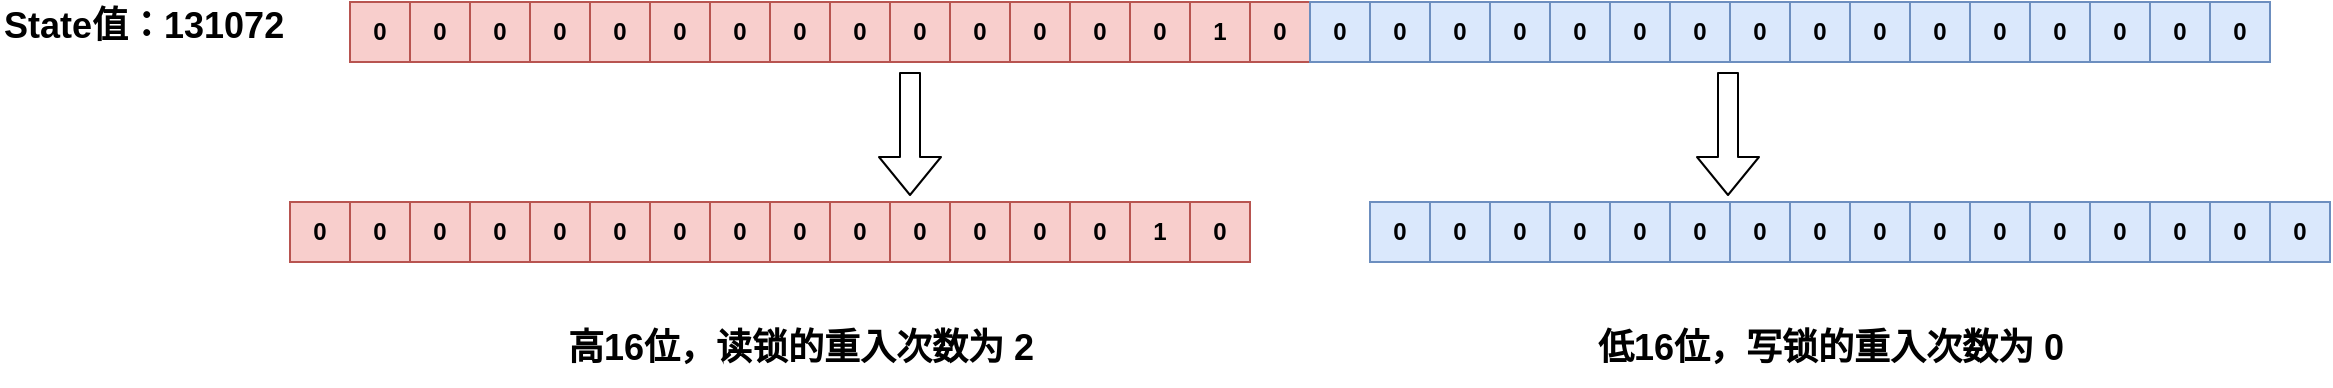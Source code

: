 <mxfile version="10.8.2" type="device"><diagram id="47xg__rx7BRLR-wSO_Su" name="第 1 页"><mxGraphModel dx="2072" dy="951" grid="1" gridSize="16" guides="1" tooltips="1" connect="1" arrows="1" fold="1" page="1" pageScale="1" pageWidth="827" pageHeight="1169" math="0" shadow="0"><root><mxCell id="0"/><mxCell id="1" parent="0"/><mxCell id="El0lmWon8sAhySgQeC3m-1" value="0" style="whiteSpace=wrap;html=1;aspect=fixed;fillColor=#f8cecc;strokeColor=#b85450;fontStyle=1" vertex="1" parent="1"><mxGeometry x="-480" y="90" width="30" height="30" as="geometry"/></mxCell><mxCell id="El0lmWon8sAhySgQeC3m-2" value="&lt;span&gt;0&lt;/span&gt;" style="whiteSpace=wrap;html=1;aspect=fixed;fillColor=#f8cecc;strokeColor=#b85450;fontStyle=1" vertex="1" parent="1"><mxGeometry x="-450" y="90" width="30" height="30" as="geometry"/></mxCell><mxCell id="El0lmWon8sAhySgQeC3m-3" value="&lt;span&gt;0&lt;/span&gt;" style="whiteSpace=wrap;html=1;aspect=fixed;fillColor=#f8cecc;strokeColor=#b85450;fontStyle=1" vertex="1" parent="1"><mxGeometry x="-420" y="90" width="30" height="30" as="geometry"/></mxCell><mxCell id="El0lmWon8sAhySgQeC3m-4" value="&lt;span&gt;0&lt;/span&gt;" style="whiteSpace=wrap;html=1;aspect=fixed;fillColor=#f8cecc;strokeColor=#b85450;fontStyle=1" vertex="1" parent="1"><mxGeometry x="-390" y="90" width="30" height="30" as="geometry"/></mxCell><mxCell id="El0lmWon8sAhySgQeC3m-6" value="&lt;span&gt;0&lt;/span&gt;" style="whiteSpace=wrap;html=1;aspect=fixed;fillColor=#f8cecc;strokeColor=#b85450;fontStyle=1" vertex="1" parent="1"><mxGeometry x="-360" y="90" width="30" height="30" as="geometry"/></mxCell><mxCell id="El0lmWon8sAhySgQeC3m-7" value="&lt;span&gt;0&lt;/span&gt;" style="whiteSpace=wrap;html=1;aspect=fixed;fillColor=#f8cecc;strokeColor=#b85450;fontStyle=1" vertex="1" parent="1"><mxGeometry x="-330" y="90" width="30" height="30" as="geometry"/></mxCell><mxCell id="El0lmWon8sAhySgQeC3m-8" value="&lt;span&gt;0&lt;/span&gt;" style="whiteSpace=wrap;html=1;aspect=fixed;fillColor=#f8cecc;strokeColor=#b85450;fontStyle=1" vertex="1" parent="1"><mxGeometry x="-300" y="90" width="30" height="30" as="geometry"/></mxCell><mxCell id="El0lmWon8sAhySgQeC3m-9" value="&lt;span&gt;0&lt;/span&gt;" style="whiteSpace=wrap;html=1;aspect=fixed;fillColor=#f8cecc;strokeColor=#b85450;fontStyle=1" vertex="1" parent="1"><mxGeometry x="-270" y="90" width="30" height="30" as="geometry"/></mxCell><mxCell id="El0lmWon8sAhySgQeC3m-18" value="&lt;span&gt;0&lt;/span&gt;" style="whiteSpace=wrap;html=1;aspect=fixed;fillColor=#f8cecc;strokeColor=#b85450;fontStyle=1" vertex="1" parent="1"><mxGeometry x="-180" y="90" width="30" height="30" as="geometry"/></mxCell><mxCell id="El0lmWon8sAhySgQeC3m-19" value="&lt;span&gt;0&lt;/span&gt;" style="whiteSpace=wrap;html=1;aspect=fixed;fillColor=#f8cecc;strokeColor=#b85450;fontStyle=1" vertex="1" parent="1"><mxGeometry x="-150" y="90" width="30" height="30" as="geometry"/></mxCell><mxCell id="El0lmWon8sAhySgQeC3m-20" value="&lt;span&gt;0&lt;/span&gt;" style="whiteSpace=wrap;html=1;aspect=fixed;fillColor=#f8cecc;strokeColor=#b85450;fontStyle=1" vertex="1" parent="1"><mxGeometry x="-240" y="90" width="30" height="30" as="geometry"/></mxCell><mxCell id="El0lmWon8sAhySgQeC3m-21" value="&lt;span&gt;0&lt;/span&gt;" style="whiteSpace=wrap;html=1;aspect=fixed;fillColor=#f8cecc;strokeColor=#b85450;fontStyle=1" vertex="1" parent="1"><mxGeometry x="-120" y="90" width="30" height="30" as="geometry"/></mxCell><mxCell id="El0lmWon8sAhySgQeC3m-22" value="&lt;span&gt;0&lt;/span&gt;" style="whiteSpace=wrap;html=1;aspect=fixed;fillColor=#f8cecc;strokeColor=#b85450;fontStyle=1" vertex="1" parent="1"><mxGeometry x="-210" y="90" width="30" height="30" as="geometry"/></mxCell><mxCell id="El0lmWon8sAhySgQeC3m-23" value="&lt;span&gt;0&lt;/span&gt;" style="whiteSpace=wrap;html=1;aspect=fixed;fillColor=#f8cecc;strokeColor=#b85450;fontStyle=1" vertex="1" parent="1"><mxGeometry x="-90" y="90" width="30" height="30" as="geometry"/></mxCell><mxCell id="El0lmWon8sAhySgQeC3m-24" value="&lt;span&gt;1&lt;/span&gt;" style="whiteSpace=wrap;html=1;aspect=fixed;fillColor=#f8cecc;strokeColor=#b85450;fontStyle=1" vertex="1" parent="1"><mxGeometry x="-60" y="90" width="30" height="30" as="geometry"/></mxCell><mxCell id="El0lmWon8sAhySgQeC3m-25" value="&lt;span&gt;0&lt;/span&gt;" style="whiteSpace=wrap;html=1;aspect=fixed;fillColor=#f8cecc;strokeColor=#b85450;fontStyle=1" vertex="1" parent="1"><mxGeometry x="-30" y="90" width="30" height="30" as="geometry"/></mxCell><mxCell id="El0lmWon8sAhySgQeC3m-26" value="&lt;span&gt;0&lt;/span&gt;" style="whiteSpace=wrap;html=1;aspect=fixed;fillColor=#dae8fc;strokeColor=#6c8ebf;fontStyle=1" vertex="1" parent="1"><mxGeometry y="90" width="30" height="30" as="geometry"/></mxCell><mxCell id="El0lmWon8sAhySgQeC3m-27" value="&lt;span&gt;0&lt;/span&gt;" style="whiteSpace=wrap;html=1;aspect=fixed;fillColor=#dae8fc;strokeColor=#6c8ebf;fontStyle=1" vertex="1" parent="1"><mxGeometry x="30" y="90" width="30" height="30" as="geometry"/></mxCell><mxCell id="El0lmWon8sAhySgQeC3m-28" value="&lt;span&gt;0&lt;/span&gt;" style="whiteSpace=wrap;html=1;aspect=fixed;fillColor=#dae8fc;strokeColor=#6c8ebf;fontStyle=1" vertex="1" parent="1"><mxGeometry x="60" y="90" width="30" height="30" as="geometry"/></mxCell><mxCell id="El0lmWon8sAhySgQeC3m-29" value="&lt;span&gt;0&lt;/span&gt;" style="whiteSpace=wrap;html=1;aspect=fixed;fillColor=#dae8fc;strokeColor=#6c8ebf;fontStyle=1" vertex="1" parent="1"><mxGeometry x="90" y="90" width="30" height="30" as="geometry"/></mxCell><mxCell id="El0lmWon8sAhySgQeC3m-30" value="&lt;span&gt;0&lt;/span&gt;" style="whiteSpace=wrap;html=1;aspect=fixed;fillColor=#dae8fc;strokeColor=#6c8ebf;fontStyle=1" vertex="1" parent="1"><mxGeometry x="120" y="90" width="30" height="30" as="geometry"/></mxCell><mxCell id="El0lmWon8sAhySgQeC3m-31" value="&lt;span&gt;0&lt;/span&gt;" style="whiteSpace=wrap;html=1;aspect=fixed;fillColor=#dae8fc;strokeColor=#6c8ebf;fontStyle=1" vertex="1" parent="1"><mxGeometry x="150" y="90" width="30" height="30" as="geometry"/></mxCell><mxCell id="El0lmWon8sAhySgQeC3m-32" value="&lt;span&gt;0&lt;/span&gt;" style="whiteSpace=wrap;html=1;aspect=fixed;fillColor=#dae8fc;strokeColor=#6c8ebf;fontStyle=1" vertex="1" parent="1"><mxGeometry x="180" y="90" width="30" height="30" as="geometry"/></mxCell><mxCell id="El0lmWon8sAhySgQeC3m-33" value="&lt;span&gt;0&lt;/span&gt;" style="whiteSpace=wrap;html=1;aspect=fixed;fillColor=#dae8fc;strokeColor=#6c8ebf;fontStyle=1" vertex="1" parent="1"><mxGeometry x="210" y="90" width="30" height="30" as="geometry"/></mxCell><mxCell id="El0lmWon8sAhySgQeC3m-34" value="&lt;span&gt;0&lt;/span&gt;" style="whiteSpace=wrap;html=1;aspect=fixed;fillColor=#dae8fc;strokeColor=#6c8ebf;fontStyle=1" vertex="1" parent="1"><mxGeometry x="300" y="90" width="30" height="30" as="geometry"/></mxCell><mxCell id="El0lmWon8sAhySgQeC3m-35" value="&lt;span&gt;0&lt;/span&gt;" style="whiteSpace=wrap;html=1;aspect=fixed;fillColor=#dae8fc;strokeColor=#6c8ebf;fontStyle=1" vertex="1" parent="1"><mxGeometry x="330" y="90" width="30" height="30" as="geometry"/></mxCell><mxCell id="El0lmWon8sAhySgQeC3m-36" value="&lt;span&gt;0&lt;/span&gt;" style="whiteSpace=wrap;html=1;aspect=fixed;fillColor=#dae8fc;strokeColor=#6c8ebf;fontStyle=1" vertex="1" parent="1"><mxGeometry x="240" y="90" width="30" height="30" as="geometry"/></mxCell><mxCell id="El0lmWon8sAhySgQeC3m-37" value="&lt;span&gt;0&lt;/span&gt;" style="whiteSpace=wrap;html=1;aspect=fixed;fillColor=#dae8fc;strokeColor=#6c8ebf;fontStyle=1" vertex="1" parent="1"><mxGeometry x="360" y="90" width="30" height="30" as="geometry"/></mxCell><mxCell id="El0lmWon8sAhySgQeC3m-38" value="&lt;span&gt;0&lt;/span&gt;" style="whiteSpace=wrap;html=1;aspect=fixed;fillColor=#dae8fc;strokeColor=#6c8ebf;fontStyle=1" vertex="1" parent="1"><mxGeometry x="270" y="90" width="30" height="30" as="geometry"/></mxCell><mxCell id="El0lmWon8sAhySgQeC3m-39" value="&lt;span&gt;0&lt;/span&gt;" style="whiteSpace=wrap;html=1;aspect=fixed;fillColor=#dae8fc;strokeColor=#6c8ebf;fontStyle=1" vertex="1" parent="1"><mxGeometry x="390" y="90" width="30" height="30" as="geometry"/></mxCell><mxCell id="El0lmWon8sAhySgQeC3m-40" value="&lt;span&gt;0&lt;/span&gt;" style="whiteSpace=wrap;html=1;aspect=fixed;fillColor=#dae8fc;strokeColor=#6c8ebf;fontStyle=1" vertex="1" parent="1"><mxGeometry x="420" y="90" width="30" height="30" as="geometry"/></mxCell><mxCell id="El0lmWon8sAhySgQeC3m-41" value="&lt;span&gt;0&lt;/span&gt;" style="whiteSpace=wrap;html=1;aspect=fixed;fillColor=#dae8fc;strokeColor=#6c8ebf;fontStyle=1" vertex="1" parent="1"><mxGeometry x="450" y="90" width="30" height="30" as="geometry"/></mxCell><mxCell id="El0lmWon8sAhySgQeC3m-60" value="0" style="whiteSpace=wrap;html=1;aspect=fixed;fillColor=#f8cecc;strokeColor=#b85450;fontStyle=1" vertex="1" parent="1"><mxGeometry x="-510" y="190" width="30" height="30" as="geometry"/></mxCell><mxCell id="El0lmWon8sAhySgQeC3m-61" value="&lt;span&gt;0&lt;/span&gt;" style="whiteSpace=wrap;html=1;aspect=fixed;fillColor=#f8cecc;strokeColor=#b85450;fontStyle=1" vertex="1" parent="1"><mxGeometry x="-480" y="190" width="30" height="30" as="geometry"/></mxCell><mxCell id="El0lmWon8sAhySgQeC3m-62" value="&lt;span&gt;0&lt;/span&gt;" style="whiteSpace=wrap;html=1;aspect=fixed;fillColor=#f8cecc;strokeColor=#b85450;fontStyle=1" vertex="1" parent="1"><mxGeometry x="-450" y="190" width="30" height="30" as="geometry"/></mxCell><mxCell id="El0lmWon8sAhySgQeC3m-63" value="&lt;span&gt;0&lt;/span&gt;" style="whiteSpace=wrap;html=1;aspect=fixed;fillColor=#f8cecc;strokeColor=#b85450;fontStyle=1" vertex="1" parent="1"><mxGeometry x="-420" y="190" width="30" height="30" as="geometry"/></mxCell><mxCell id="El0lmWon8sAhySgQeC3m-64" value="&lt;span&gt;0&lt;/span&gt;" style="whiteSpace=wrap;html=1;aspect=fixed;fillColor=#f8cecc;strokeColor=#b85450;fontStyle=1" vertex="1" parent="1"><mxGeometry x="-390" y="190" width="30" height="30" as="geometry"/></mxCell><mxCell id="El0lmWon8sAhySgQeC3m-65" value="&lt;span&gt;0&lt;/span&gt;" style="whiteSpace=wrap;html=1;aspect=fixed;fillColor=#f8cecc;strokeColor=#b85450;fontStyle=1" vertex="1" parent="1"><mxGeometry x="-360" y="190" width="30" height="30" as="geometry"/></mxCell><mxCell id="El0lmWon8sAhySgQeC3m-66" value="&lt;span&gt;0&lt;/span&gt;" style="whiteSpace=wrap;html=1;aspect=fixed;fillColor=#f8cecc;strokeColor=#b85450;fontStyle=1" vertex="1" parent="1"><mxGeometry x="-330" y="190" width="30" height="30" as="geometry"/></mxCell><mxCell id="El0lmWon8sAhySgQeC3m-67" value="&lt;span&gt;0&lt;/span&gt;" style="whiteSpace=wrap;html=1;aspect=fixed;fillColor=#f8cecc;strokeColor=#b85450;fontStyle=1" vertex="1" parent="1"><mxGeometry x="-300" y="190" width="30" height="30" as="geometry"/></mxCell><mxCell id="El0lmWon8sAhySgQeC3m-68" value="&lt;span&gt;0&lt;/span&gt;" style="whiteSpace=wrap;html=1;aspect=fixed;fillColor=#f8cecc;strokeColor=#b85450;fontStyle=1" vertex="1" parent="1"><mxGeometry x="-210" y="190" width="30" height="30" as="geometry"/></mxCell><mxCell id="El0lmWon8sAhySgQeC3m-69" value="&lt;span&gt;0&lt;/span&gt;" style="whiteSpace=wrap;html=1;aspect=fixed;fillColor=#f8cecc;strokeColor=#b85450;fontStyle=1" vertex="1" parent="1"><mxGeometry x="-180" y="190" width="30" height="30" as="geometry"/></mxCell><mxCell id="El0lmWon8sAhySgQeC3m-70" value="&lt;span&gt;0&lt;/span&gt;" style="whiteSpace=wrap;html=1;aspect=fixed;fillColor=#f8cecc;strokeColor=#b85450;fontStyle=1" vertex="1" parent="1"><mxGeometry x="-270" y="190" width="30" height="30" as="geometry"/></mxCell><mxCell id="El0lmWon8sAhySgQeC3m-71" value="&lt;span&gt;0&lt;/span&gt;" style="whiteSpace=wrap;html=1;aspect=fixed;fillColor=#f8cecc;strokeColor=#b85450;fontStyle=1" vertex="1" parent="1"><mxGeometry x="-150" y="190" width="30" height="30" as="geometry"/></mxCell><mxCell id="El0lmWon8sAhySgQeC3m-72" value="&lt;span&gt;0&lt;/span&gt;" style="whiteSpace=wrap;html=1;aspect=fixed;fillColor=#f8cecc;strokeColor=#b85450;fontStyle=1" vertex="1" parent="1"><mxGeometry x="-240" y="190" width="30" height="30" as="geometry"/></mxCell><mxCell id="El0lmWon8sAhySgQeC3m-73" value="&lt;span&gt;0&lt;/span&gt;" style="whiteSpace=wrap;html=1;aspect=fixed;fillColor=#f8cecc;strokeColor=#b85450;fontStyle=1" vertex="1" parent="1"><mxGeometry x="-120" y="190" width="30" height="30" as="geometry"/></mxCell><mxCell id="El0lmWon8sAhySgQeC3m-74" value="&lt;span&gt;1&lt;/span&gt;" style="whiteSpace=wrap;html=1;aspect=fixed;fillColor=#f8cecc;strokeColor=#b85450;fontStyle=1" vertex="1" parent="1"><mxGeometry x="-90" y="190" width="30" height="30" as="geometry"/></mxCell><mxCell id="El0lmWon8sAhySgQeC3m-75" value="&lt;span&gt;0&lt;/span&gt;" style="whiteSpace=wrap;html=1;aspect=fixed;fillColor=#f8cecc;strokeColor=#b85450;fontStyle=1" vertex="1" parent="1"><mxGeometry x="-60" y="190" width="30" height="30" as="geometry"/></mxCell><mxCell id="El0lmWon8sAhySgQeC3m-77" value="&lt;span style=&quot;font-size: 18px&quot;&gt;State值：131072&lt;/span&gt;" style="text;html=1;resizable=0;points=[];autosize=1;align=left;verticalAlign=top;spacingTop=-4;fontStyle=1;fontSize=18;" vertex="1" parent="1"><mxGeometry x="-655" y="89" width="160" height="32" as="geometry"/></mxCell><mxCell id="El0lmWon8sAhySgQeC3m-80" value="" style="shape=flexArrow;endArrow=classic;html=1;fontSize=18;fontStyle=1" edge="1" parent="1"><mxGeometry width="50" height="50" relative="1" as="geometry"><mxPoint x="-200" y="125" as="sourcePoint"/><mxPoint x="-200" y="187" as="targetPoint"/></mxGeometry></mxCell><mxCell id="El0lmWon8sAhySgQeC3m-81" value="&lt;span&gt;0&lt;/span&gt;" style="whiteSpace=wrap;html=1;aspect=fixed;fillColor=#dae8fc;strokeColor=#6c8ebf;fontStyle=1" vertex="1" parent="1"><mxGeometry x="30" y="190" width="30" height="30" as="geometry"/></mxCell><mxCell id="El0lmWon8sAhySgQeC3m-82" value="&lt;span&gt;0&lt;/span&gt;" style="whiteSpace=wrap;html=1;aspect=fixed;fillColor=#dae8fc;strokeColor=#6c8ebf;fontStyle=1" vertex="1" parent="1"><mxGeometry x="60" y="190" width="30" height="30" as="geometry"/></mxCell><mxCell id="El0lmWon8sAhySgQeC3m-83" value="&lt;span&gt;0&lt;/span&gt;" style="whiteSpace=wrap;html=1;aspect=fixed;fillColor=#dae8fc;strokeColor=#6c8ebf;fontStyle=1" vertex="1" parent="1"><mxGeometry x="90" y="190" width="30" height="30" as="geometry"/></mxCell><mxCell id="El0lmWon8sAhySgQeC3m-84" value="&lt;span&gt;0&lt;/span&gt;" style="whiteSpace=wrap;html=1;aspect=fixed;fillColor=#dae8fc;strokeColor=#6c8ebf;fontStyle=1" vertex="1" parent="1"><mxGeometry x="120" y="190" width="30" height="30" as="geometry"/></mxCell><mxCell id="El0lmWon8sAhySgQeC3m-85" value="&lt;span&gt;0&lt;/span&gt;" style="whiteSpace=wrap;html=1;aspect=fixed;fillColor=#dae8fc;strokeColor=#6c8ebf;fontStyle=1" vertex="1" parent="1"><mxGeometry x="150" y="190" width="30" height="30" as="geometry"/></mxCell><mxCell id="El0lmWon8sAhySgQeC3m-86" value="&lt;span&gt;0&lt;/span&gt;" style="whiteSpace=wrap;html=1;aspect=fixed;fillColor=#dae8fc;strokeColor=#6c8ebf;fontStyle=1" vertex="1" parent="1"><mxGeometry x="180" y="190" width="30" height="30" as="geometry"/></mxCell><mxCell id="El0lmWon8sAhySgQeC3m-87" value="&lt;span&gt;0&lt;/span&gt;" style="whiteSpace=wrap;html=1;aspect=fixed;fillColor=#dae8fc;strokeColor=#6c8ebf;fontStyle=1" vertex="1" parent="1"><mxGeometry x="210" y="190" width="30" height="30" as="geometry"/></mxCell><mxCell id="El0lmWon8sAhySgQeC3m-88" value="&lt;span&gt;0&lt;/span&gt;" style="whiteSpace=wrap;html=1;aspect=fixed;fillColor=#dae8fc;strokeColor=#6c8ebf;fontStyle=1" vertex="1" parent="1"><mxGeometry x="240" y="190" width="30" height="30" as="geometry"/></mxCell><mxCell id="El0lmWon8sAhySgQeC3m-89" value="&lt;span&gt;0&lt;/span&gt;" style="whiteSpace=wrap;html=1;aspect=fixed;fillColor=#dae8fc;strokeColor=#6c8ebf;fontStyle=1" vertex="1" parent="1"><mxGeometry x="330" y="190" width="30" height="30" as="geometry"/></mxCell><mxCell id="El0lmWon8sAhySgQeC3m-90" value="&lt;span&gt;0&lt;/span&gt;" style="whiteSpace=wrap;html=1;aspect=fixed;fillColor=#dae8fc;strokeColor=#6c8ebf;fontStyle=1" vertex="1" parent="1"><mxGeometry x="360" y="190" width="30" height="30" as="geometry"/></mxCell><mxCell id="El0lmWon8sAhySgQeC3m-91" value="&lt;span&gt;0&lt;/span&gt;" style="whiteSpace=wrap;html=1;aspect=fixed;fillColor=#dae8fc;strokeColor=#6c8ebf;fontStyle=1" vertex="1" parent="1"><mxGeometry x="270" y="190" width="30" height="30" as="geometry"/></mxCell><mxCell id="El0lmWon8sAhySgQeC3m-92" value="&lt;span&gt;0&lt;/span&gt;" style="whiteSpace=wrap;html=1;aspect=fixed;fillColor=#dae8fc;strokeColor=#6c8ebf;fontStyle=1" vertex="1" parent="1"><mxGeometry x="390" y="190" width="30" height="30" as="geometry"/></mxCell><mxCell id="El0lmWon8sAhySgQeC3m-93" value="&lt;span&gt;0&lt;/span&gt;" style="whiteSpace=wrap;html=1;aspect=fixed;fillColor=#dae8fc;strokeColor=#6c8ebf;fontStyle=1" vertex="1" parent="1"><mxGeometry x="300" y="190" width="30" height="30" as="geometry"/></mxCell><mxCell id="El0lmWon8sAhySgQeC3m-94" value="&lt;span&gt;0&lt;/span&gt;" style="whiteSpace=wrap;html=1;aspect=fixed;fillColor=#dae8fc;strokeColor=#6c8ebf;fontStyle=1" vertex="1" parent="1"><mxGeometry x="420" y="190" width="30" height="30" as="geometry"/></mxCell><mxCell id="El0lmWon8sAhySgQeC3m-95" value="&lt;span&gt;0&lt;/span&gt;" style="whiteSpace=wrap;html=1;aspect=fixed;fillColor=#dae8fc;strokeColor=#6c8ebf;fontStyle=1" vertex="1" parent="1"><mxGeometry x="450" y="190" width="30" height="30" as="geometry"/></mxCell><mxCell id="El0lmWon8sAhySgQeC3m-96" value="&lt;span&gt;0&lt;/span&gt;" style="whiteSpace=wrap;html=1;aspect=fixed;fillColor=#dae8fc;strokeColor=#6c8ebf;fontStyle=1" vertex="1" parent="1"><mxGeometry x="480" y="190" width="30" height="30" as="geometry"/></mxCell><mxCell id="El0lmWon8sAhySgQeC3m-97" value="" style="shape=flexArrow;endArrow=classic;html=1;fontSize=18;fontStyle=1" edge="1" parent="1"><mxGeometry width="50" height="50" relative="1" as="geometry"><mxPoint x="209" y="125" as="sourcePoint"/><mxPoint x="209" y="187" as="targetPoint"/></mxGeometry></mxCell><mxCell id="El0lmWon8sAhySgQeC3m-98" value="高16位，读锁的重入次数为 2" style="text;html=1;resizable=0;points=[];autosize=1;align=left;verticalAlign=top;spacingTop=-4;fontSize=18;fontStyle=1" vertex="1" parent="1"><mxGeometry x="-373" y="250" width="256" height="32" as="geometry"/></mxCell><mxCell id="El0lmWon8sAhySgQeC3m-99" value="低16位，写锁的重入次数为 0" style="text;html=1;resizable=0;points=[];autosize=1;align=left;verticalAlign=top;spacingTop=-4;fontSize=18;fontStyle=1" vertex="1" parent="1"><mxGeometry x="142" y="250" width="256" height="32" as="geometry"/></mxCell></root></mxGraphModel></diagram></mxfile>